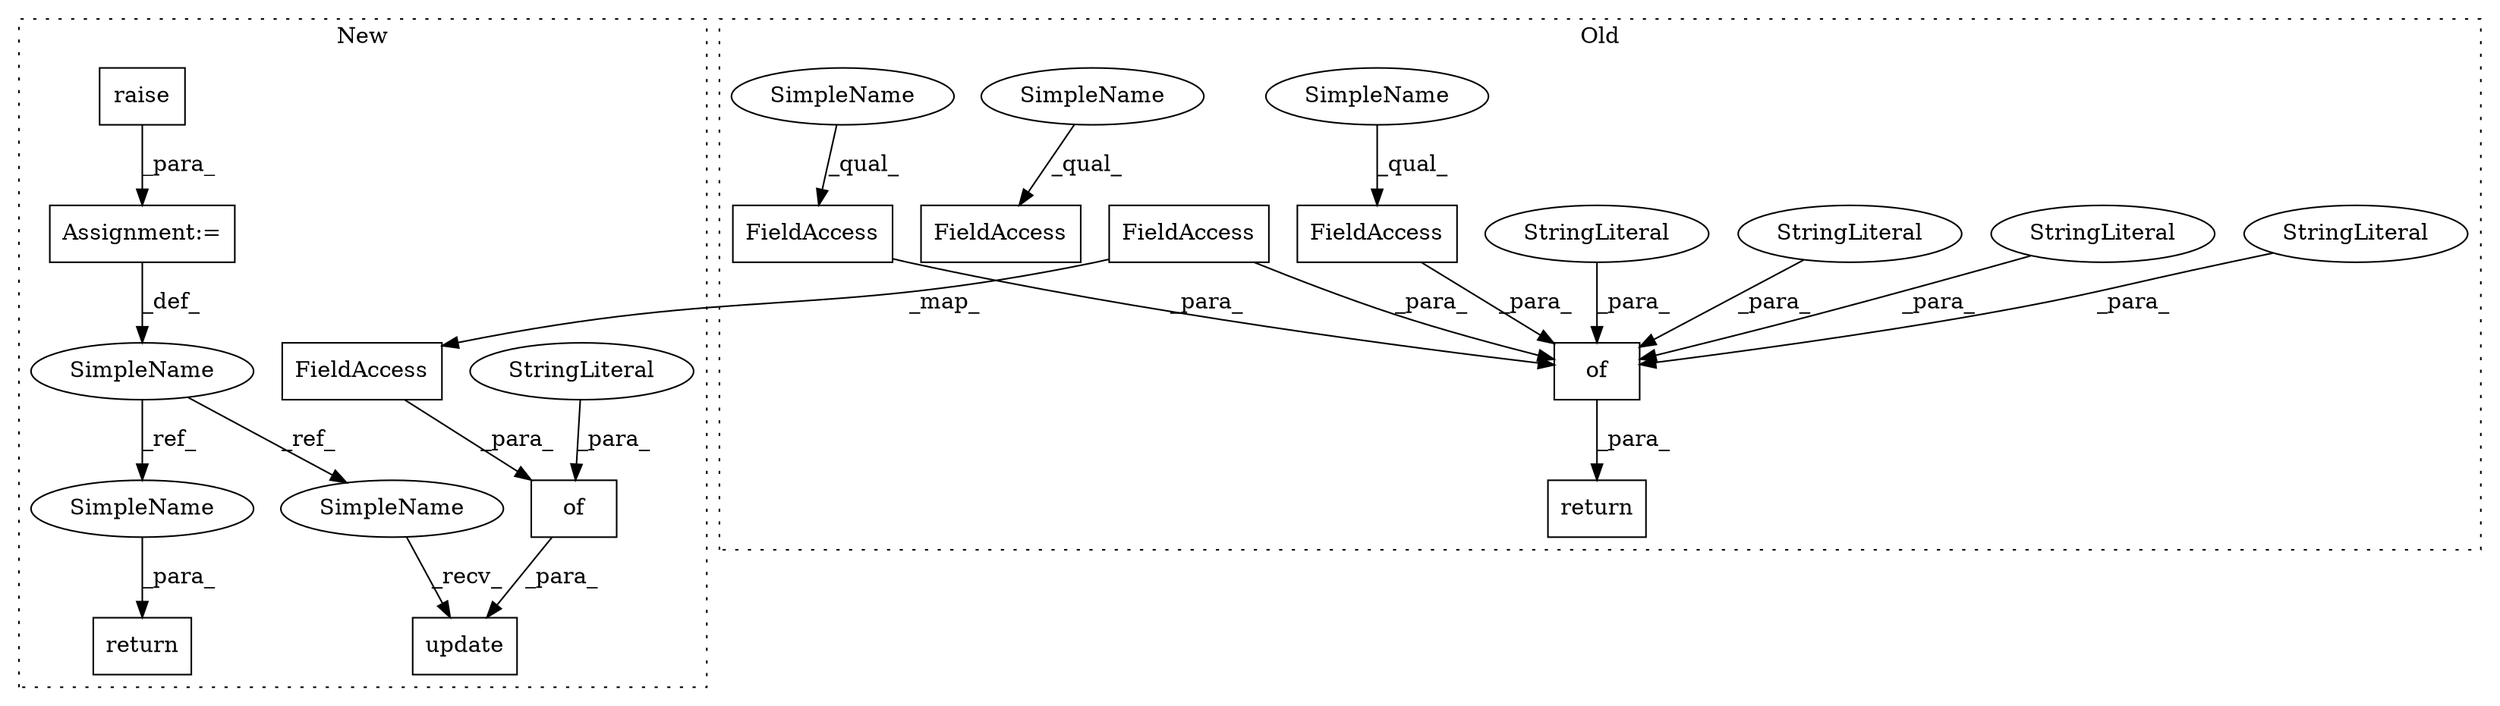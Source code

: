 digraph G {
subgraph cluster0 {
1 [label="of" a="32" s="18037,18261" l="3,1" shape="box"];
3 [label="StringLiteral" a="45" s="18071" l="16" shape="ellipse"];
4 [label="StringLiteral" a="45" s="18132" l="15" shape="ellipse"];
5 [label="StringLiteral" a="45" s="18231" l="13" shape="ellipse"];
6 [label="StringLiteral" a="45" s="18107" l="10" shape="ellipse"];
8 [label="return" a="41" s="18026" l="7" shape="box"];
12 [label="FieldAccess" a="22" s="18118" l="13" shape="box"];
13 [label="FieldAccess" a="22" s="18049" l="11" shape="box"];
14 [label="FieldAccess" a="22" s="18172" l="7" shape="box"];
18 [label="FieldAccess" a="22" s="18245" l="16" shape="box"];
21 [label="SimpleName" a="42" s="18172" l="4" shape="ellipse"];
22 [label="SimpleName" a="42" s="18049" l="4" shape="ellipse"];
23 [label="SimpleName" a="42" s="18118" l="4" shape="ellipse"];
label = "Old";
style="dotted";
}
subgraph cluster1 {
2 [label="raise" a="32" s="18049" l="7" shape="box"];
7 [label="Assignment:=" a="7" s="18048" l="1" shape="box"];
9 [label="return" a="41" s="18141" l="7" shape="box"];
10 [label="SimpleName" a="42" s="18042" l="6" shape="ellipse"];
11 [label="update" a="32" s="18089,18134" l="7,1" shape="box"];
15 [label="of" a="32" s="18100,18133" l="3,1" shape="box"];
16 [label="StringLiteral" a="45" s="18103" l="13" shape="ellipse"];
17 [label="FieldAccess" a="22" s="18117" l="16" shape="box"];
19 [label="SimpleName" a="42" s="18082" l="6" shape="ellipse"];
20 [label="SimpleName" a="42" s="18148" l="6" shape="ellipse"];
label = "New";
style="dotted";
}
1 -> 8 [label="_para_"];
2 -> 7 [label="_para_"];
3 -> 1 [label="_para_"];
4 -> 1 [label="_para_"];
5 -> 1 [label="_para_"];
6 -> 1 [label="_para_"];
7 -> 10 [label="_def_"];
10 -> 20 [label="_ref_"];
10 -> 19 [label="_ref_"];
12 -> 1 [label="_para_"];
14 -> 1 [label="_para_"];
15 -> 11 [label="_para_"];
16 -> 15 [label="_para_"];
17 -> 15 [label="_para_"];
18 -> 17 [label="_map_"];
18 -> 1 [label="_para_"];
19 -> 11 [label="_recv_"];
20 -> 9 [label="_para_"];
21 -> 14 [label="_qual_"];
22 -> 13 [label="_qual_"];
23 -> 12 [label="_qual_"];
}